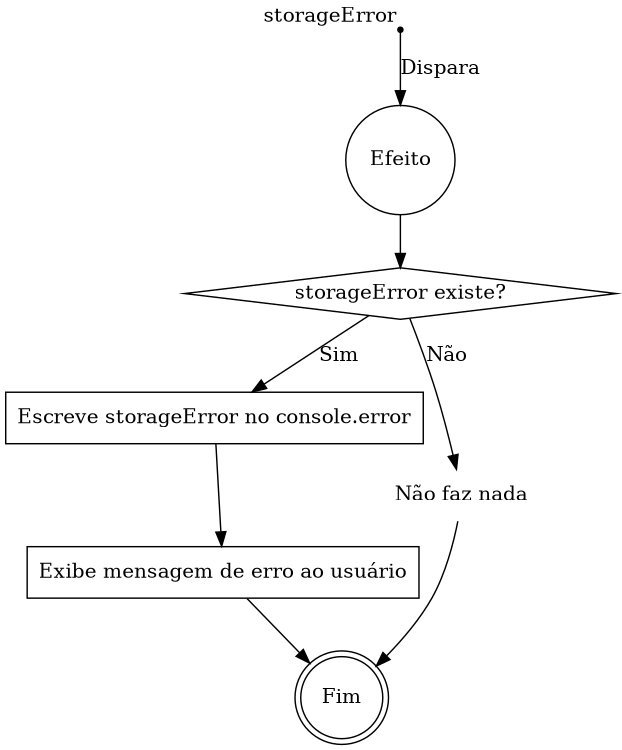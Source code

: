 digraph G {
    rankdir=TB;
    size="8,5"

    node [shape = sqaud]; // Define o formato dos nós como círculos
    
    err[xlabel="storageError", shape=point]
    
    eff[label="Efeito", shape=circle]
    
    err -> eff [label="Dispara"]
    
    ccc[label="storageError existe?", shape=diamond]
    
    act1[label="Escreve storageError no console.error"]
    act2[label="Exibe mensagem de erro ao usuário"]
    nd[label="Não faz nada", shape=none]
    
    end[label=Fim, shape=doublecircle]
    
    eff -> ccc
    ccc -> act1 [label=Sim]
    act1 -> act2
    
    ccc -> nd [label=Não]
    
    nd -> end
    act2 -> end
    
    // result[shape=point, xlabel="result"]
    // editor[shape=point, xlabel="editor"]
    
    // cond[label="editor? e result?", shape=diamond]
    
    // render[label="editor.render(result as any)", shape=squad]
    // nothing[label="Void", shape=none]
    
    // cond -> render [label="Verdadeiro"]
    // cond -> nothing [label=Falso]
    
    // result -> cond [label="Disparo"]
    // editor -> cond [label=Disparo]
}

